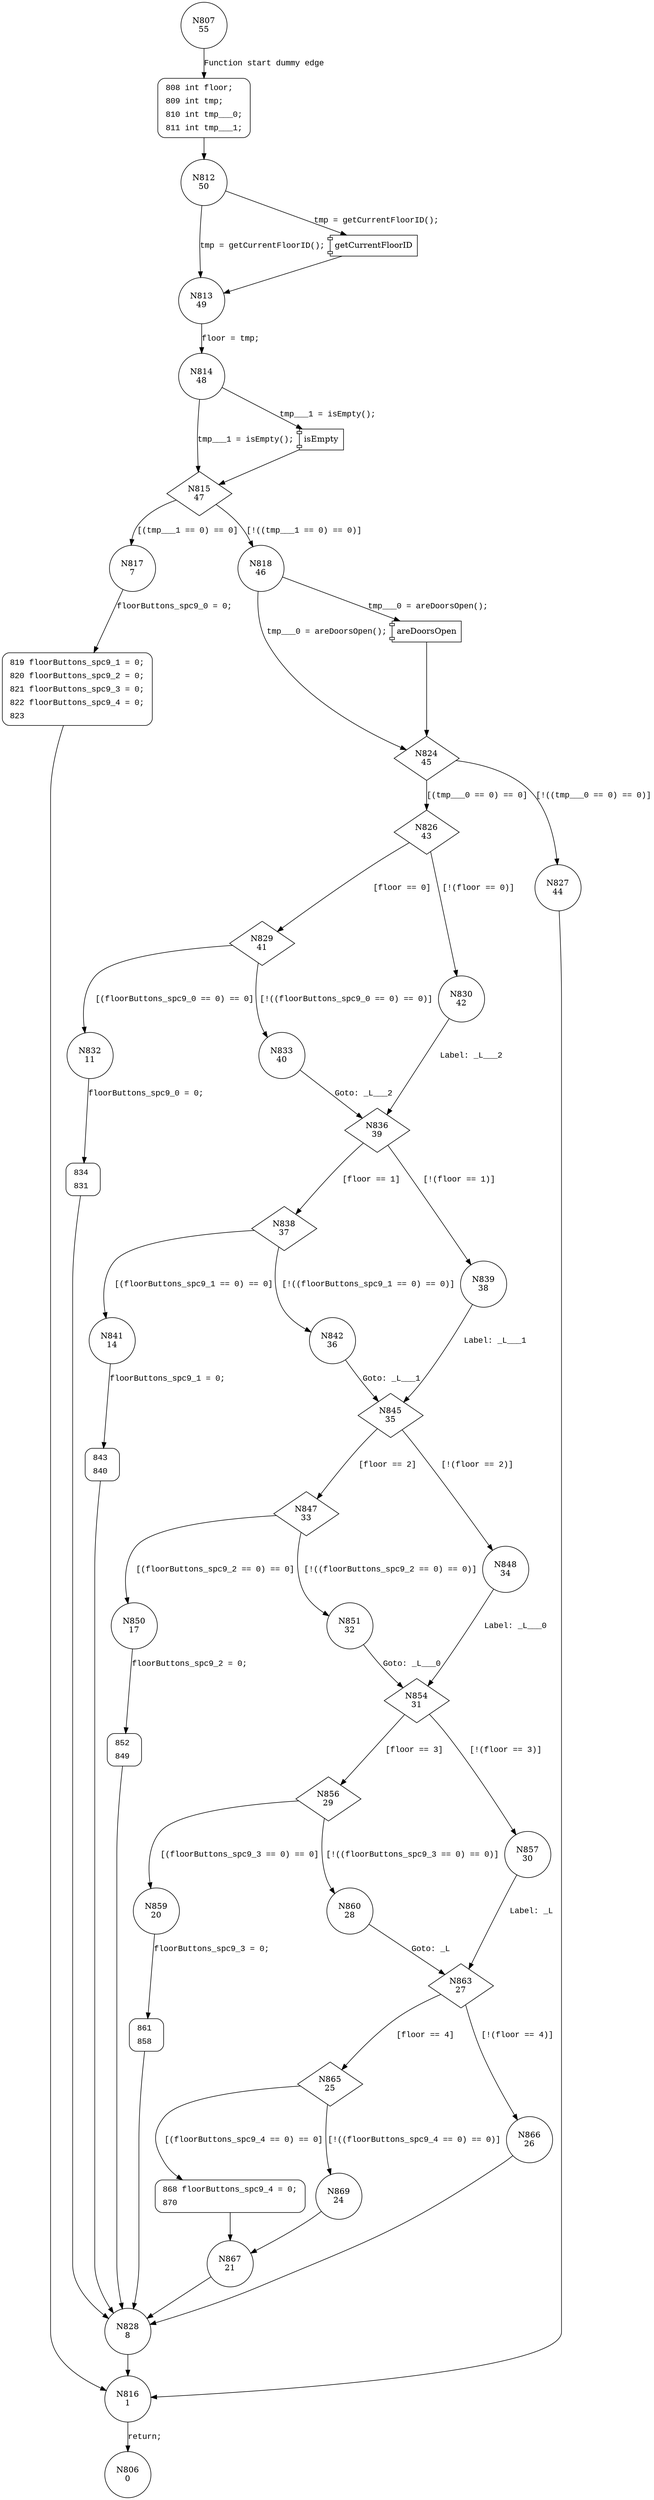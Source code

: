 digraph __utac_acc__Specification9_spec__3 {
807 [shape="circle" label="N807\n55"]
808 [shape="circle" label="N808\n54"]
812 [shape="circle" label="N812\n50"]
813 [shape="circle" label="N813\n49"]
814 [shape="circle" label="N814\n48"]
815 [shape="diamond" label="N815\n47"]
817 [shape="circle" label="N817\n7"]
818 [shape="circle" label="N818\n46"]
824 [shape="diamond" label="N824\n45"]
826 [shape="diamond" label="N826\n43"]
827 [shape="circle" label="N827\n44"]
816 [shape="circle" label="N816\n1"]
806 [shape="circle" label="N806\n0"]
829 [shape="diamond" label="N829\n41"]
830 [shape="circle" label="N830\n42"]
836 [shape="diamond" label="N836\n39"]
838 [shape="diamond" label="N838\n37"]
839 [shape="circle" label="N839\n38"]
845 [shape="diamond" label="N845\n35"]
847 [shape="diamond" label="N847\n33"]
848 [shape="circle" label="N848\n34"]
854 [shape="diamond" label="N854\n31"]
856 [shape="diamond" label="N856\n29"]
857 [shape="circle" label="N857\n30"]
863 [shape="diamond" label="N863\n27"]
865 [shape="diamond" label="N865\n25"]
866 [shape="circle" label="N866\n26"]
828 [shape="circle" label="N828\n8"]
868 [shape="circle" label="N868\n23"]
869 [shape="circle" label="N869\n24"]
867 [shape="circle" label="N867\n21"]
859 [shape="circle" label="N859\n20"]
860 [shape="circle" label="N860\n28"]
861 [shape="circle" label="N861\n19"]
850 [shape="circle" label="N850\n17"]
851 [shape="circle" label="N851\n32"]
852 [shape="circle" label="N852\n16"]
841 [shape="circle" label="N841\n14"]
842 [shape="circle" label="N842\n36"]
843 [shape="circle" label="N843\n13"]
832 [shape="circle" label="N832\n11"]
833 [shape="circle" label="N833\n40"]
834 [shape="circle" label="N834\n10"]
819 [shape="circle" label="N819\n6"]
808 [style="filled,bold" penwidth="1" fillcolor="white" fontname="Courier New" shape="Mrecord" label=<<table border="0" cellborder="0" cellpadding="3" bgcolor="white"><tr><td align="right">808</td><td align="left">int floor;</td></tr><tr><td align="right">809</td><td align="left">int tmp;</td></tr><tr><td align="right">810</td><td align="left">int tmp___0;</td></tr><tr><td align="right">811</td><td align="left">int tmp___1;</td></tr></table>>]
808 -> 812[label=""]
868 [style="filled,bold" penwidth="1" fillcolor="white" fontname="Courier New" shape="Mrecord" label=<<table border="0" cellborder="0" cellpadding="3" bgcolor="white"><tr><td align="right">868</td><td align="left">floorButtons_spc9_4 = 0;</td></tr><tr><td align="right">870</td><td align="left"></td></tr></table>>]
868 -> 867[label=""]
861 [style="filled,bold" penwidth="1" fillcolor="white" fontname="Courier New" shape="Mrecord" label=<<table border="0" cellborder="0" cellpadding="3" bgcolor="white"><tr><td align="right">861</td><td align="left"></td></tr><tr><td align="right">858</td><td align="left"></td></tr></table>>]
861 -> 828[label=""]
852 [style="filled,bold" penwidth="1" fillcolor="white" fontname="Courier New" shape="Mrecord" label=<<table border="0" cellborder="0" cellpadding="3" bgcolor="white"><tr><td align="right">852</td><td align="left"></td></tr><tr><td align="right">849</td><td align="left"></td></tr></table>>]
852 -> 828[label=""]
843 [style="filled,bold" penwidth="1" fillcolor="white" fontname="Courier New" shape="Mrecord" label=<<table border="0" cellborder="0" cellpadding="3" bgcolor="white"><tr><td align="right">843</td><td align="left"></td></tr><tr><td align="right">840</td><td align="left"></td></tr></table>>]
843 -> 828[label=""]
834 [style="filled,bold" penwidth="1" fillcolor="white" fontname="Courier New" shape="Mrecord" label=<<table border="0" cellborder="0" cellpadding="3" bgcolor="white"><tr><td align="right">834</td><td align="left"></td></tr><tr><td align="right">831</td><td align="left"></td></tr></table>>]
834 -> 828[label=""]
819 [style="filled,bold" penwidth="1" fillcolor="white" fontname="Courier New" shape="Mrecord" label=<<table border="0" cellborder="0" cellpadding="3" bgcolor="white"><tr><td align="right">819</td><td align="left">floorButtons_spc9_1 = 0;</td></tr><tr><td align="right">820</td><td align="left">floorButtons_spc9_2 = 0;</td></tr><tr><td align="right">821</td><td align="left">floorButtons_spc9_3 = 0;</td></tr><tr><td align="right">822</td><td align="left">floorButtons_spc9_4 = 0;</td></tr><tr><td align="right">823</td><td align="left"></td></tr></table>>]
819 -> 816[label=""]
807 -> 808 [label="Function start dummy edge" fontname="Courier New"]
100114 [shape="component" label="getCurrentFloorID"]
812 -> 100114 [label="tmp = getCurrentFloorID();" fontname="Courier New"]
100114 -> 813 [label="" fontname="Courier New"]
812 -> 813 [label="tmp = getCurrentFloorID();" fontname="Courier New"]
813 -> 814 [label="floor = tmp;" fontname="Courier New"]
100115 [shape="component" label="isEmpty"]
814 -> 100115 [label="tmp___1 = isEmpty();" fontname="Courier New"]
100115 -> 815 [label="" fontname="Courier New"]
814 -> 815 [label="tmp___1 = isEmpty();" fontname="Courier New"]
815 -> 817 [label="[(tmp___1 == 0) == 0]" fontname="Courier New"]
815 -> 818 [label="[!((tmp___1 == 0) == 0)]" fontname="Courier New"]
100116 [shape="component" label="areDoorsOpen"]
818 -> 100116 [label="tmp___0 = areDoorsOpen();" fontname="Courier New"]
100116 -> 824 [label="" fontname="Courier New"]
818 -> 824 [label="tmp___0 = areDoorsOpen();" fontname="Courier New"]
824 -> 826 [label="[(tmp___0 == 0) == 0]" fontname="Courier New"]
824 -> 827 [label="[!((tmp___0 == 0) == 0)]" fontname="Courier New"]
816 -> 806 [label="return;" fontname="Courier New"]
826 -> 829 [label="[floor == 0]" fontname="Courier New"]
826 -> 830 [label="[!(floor == 0)]" fontname="Courier New"]
836 -> 838 [label="[floor == 1]" fontname="Courier New"]
836 -> 839 [label="[!(floor == 1)]" fontname="Courier New"]
845 -> 847 [label="[floor == 2]" fontname="Courier New"]
845 -> 848 [label="[!(floor == 2)]" fontname="Courier New"]
854 -> 856 [label="[floor == 3]" fontname="Courier New"]
854 -> 857 [label="[!(floor == 3)]" fontname="Courier New"]
863 -> 865 [label="[floor == 4]" fontname="Courier New"]
863 -> 866 [label="[!(floor == 4)]" fontname="Courier New"]
828 -> 816 [label="" fontname="Courier New"]
865 -> 868 [label="[(floorButtons_spc9_4 == 0) == 0]" fontname="Courier New"]
865 -> 869 [label="[!((floorButtons_spc9_4 == 0) == 0)]" fontname="Courier New"]
867 -> 828 [label="" fontname="Courier New"]
856 -> 859 [label="[(floorButtons_spc9_3 == 0) == 0]" fontname="Courier New"]
856 -> 860 [label="[!((floorButtons_spc9_3 == 0) == 0)]" fontname="Courier New"]
859 -> 861 [label="floorButtons_spc9_3 = 0;" fontname="Courier New"]
847 -> 850 [label="[(floorButtons_spc9_2 == 0) == 0]" fontname="Courier New"]
847 -> 851 [label="[!((floorButtons_spc9_2 == 0) == 0)]" fontname="Courier New"]
850 -> 852 [label="floorButtons_spc9_2 = 0;" fontname="Courier New"]
838 -> 841 [label="[(floorButtons_spc9_1 == 0) == 0]" fontname="Courier New"]
838 -> 842 [label="[!((floorButtons_spc9_1 == 0) == 0)]" fontname="Courier New"]
841 -> 843 [label="floorButtons_spc9_1 = 0;" fontname="Courier New"]
829 -> 832 [label="[(floorButtons_spc9_0 == 0) == 0]" fontname="Courier New"]
829 -> 833 [label="[!((floorButtons_spc9_0 == 0) == 0)]" fontname="Courier New"]
832 -> 834 [label="floorButtons_spc9_0 = 0;" fontname="Courier New"]
817 -> 819 [label="floorButtons_spc9_0 = 0;" fontname="Courier New"]
827 -> 816 [label="" fontname="Courier New"]
830 -> 836 [label="Label: _L___2" fontname="Courier New"]
839 -> 845 [label="Label: _L___1" fontname="Courier New"]
848 -> 854 [label="Label: _L___0" fontname="Courier New"]
857 -> 863 [label="Label: _L" fontname="Courier New"]
866 -> 828 [label="" fontname="Courier New"]
869 -> 867 [label="" fontname="Courier New"]
860 -> 863 [label="Goto: _L" fontname="Courier New"]
851 -> 854 [label="Goto: _L___0" fontname="Courier New"]
842 -> 845 [label="Goto: _L___1" fontname="Courier New"]
833 -> 836 [label="Goto: _L___2" fontname="Courier New"]
}
